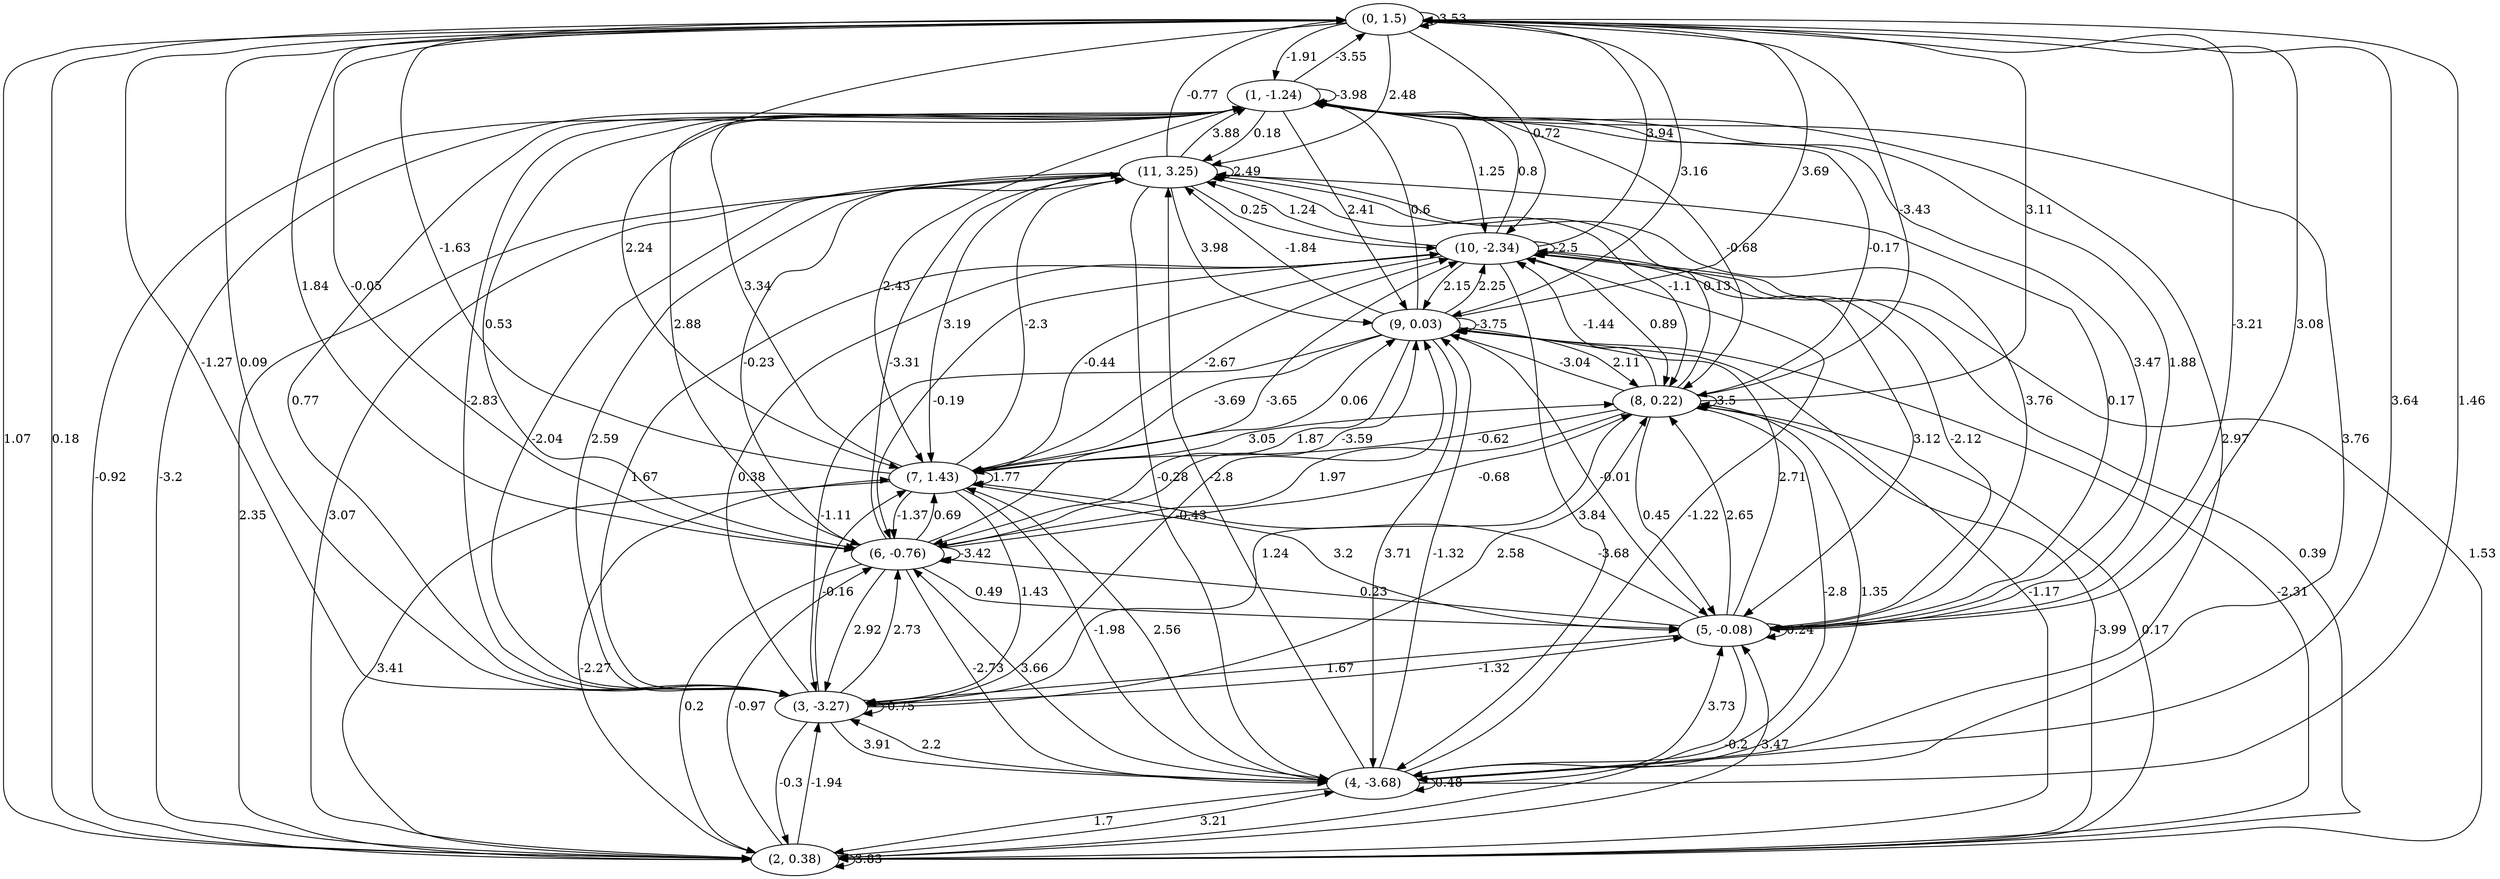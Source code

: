 digraph {
    0 [ label = "(0, 1.5)" ]
    1 [ label = "(1, -1.24)" ]
    2 [ label = "(2, 0.38)" ]
    3 [ label = "(3, -3.27)" ]
    4 [ label = "(4, -3.68)" ]
    5 [ label = "(5, -0.08)" ]
    6 [ label = "(6, -0.76)" ]
    7 [ label = "(7, 1.43)" ]
    8 [ label = "(8, 0.22)" ]
    9 [ label = "(9, 0.03)" ]
    10 [ label = "(10, -2.34)" ]
    11 [ label = "(11, 3.25)" ]
    0 -> 0 [ label = "3.53" ]
    1 -> 1 [ label = "-3.98" ]
    2 -> 2 [ label = "3.83" ]
    3 -> 3 [ label = "-0.75" ]
    4 -> 4 [ label = "0.48" ]
    5 -> 5 [ label = "0.24" ]
    6 -> 6 [ label = "-3.42" ]
    7 -> 7 [ label = "1.77" ]
    8 -> 8 [ label = "3.5" ]
    9 -> 9 [ label = "-3.75" ]
    10 -> 10 [ label = "-2.5" ]
    11 -> 11 [ label = "2.49" ]
    1 -> 0 [ label = "-3.55" ]
    2 -> 0 [ label = "0.18" ]
    3 -> 0 [ label = "0.09" ]
    4 -> 0 [ label = "1.46" ]
    5 -> 0 [ label = "-3.21" ]
    6 -> 0 [ label = "-0.05" ]
    7 -> 0 [ label = "-1.63" ]
    8 -> 0 [ label = "3.11" ]
    9 -> 0 [ label = "3.69" ]
    10 -> 0 [ label = "3.94" ]
    11 -> 0 [ label = "-0.77" ]
    0 -> 1 [ label = "-1.91" ]
    2 -> 1 [ label = "-3.2" ]
    3 -> 1 [ label = "-2.83" ]
    4 -> 1 [ label = "3.76" ]
    5 -> 1 [ label = "1.88" ]
    6 -> 1 [ label = "2.88" ]
    7 -> 1 [ label = "3.34" ]
    8 -> 1 [ label = "-0.17" ]
    9 -> 1 [ label = "0.6" ]
    10 -> 1 [ label = "0.8" ]
    11 -> 1 [ label = "3.88" ]
    0 -> 2 [ label = "1.07" ]
    1 -> 2 [ label = "-0.92" ]
    3 -> 2 [ label = "-0.3" ]
    4 -> 2 [ label = "1.7" ]
    5 -> 2 [ label = "-0.2" ]
    6 -> 2 [ label = "0.2" ]
    7 -> 2 [ label = "3.41" ]
    8 -> 2 [ label = "-3.99" ]
    9 -> 2 [ label = "-1.17" ]
    10 -> 2 [ label = "0.39" ]
    11 -> 2 [ label = "2.35" ]
    0 -> 3 [ label = "-1.27" ]
    1 -> 3 [ label = "0.77" ]
    2 -> 3 [ label = "-1.94" ]
    4 -> 3 [ label = "2.2" ]
    5 -> 3 [ label = "1.67" ]
    6 -> 3 [ label = "2.92" ]
    7 -> 3 [ label = "1.43" ]
    8 -> 3 [ label = "1.24" ]
    9 -> 3 [ label = "-1.11" ]
    10 -> 3 [ label = "1.67" ]
    11 -> 3 [ label = "-2.04" ]
    0 -> 4 [ label = "3.64" ]
    1 -> 4 [ label = "2.97" ]
    2 -> 4 [ label = "3.21" ]
    3 -> 4 [ label = "3.91" ]
    6 -> 4 [ label = "-2.73" ]
    7 -> 4 [ label = "-1.98" ]
    8 -> 4 [ label = "-2.8" ]
    9 -> 4 [ label = "3.71" ]
    10 -> 4 [ label = "3.84" ]
    11 -> 4 [ label = "-0.28" ]
    0 -> 5 [ label = "3.08" ]
    1 -> 5 [ label = "3.47" ]
    2 -> 5 [ label = "3.47" ]
    3 -> 5 [ label = "-1.32" ]
    4 -> 5 [ label = "3.73" ]
    6 -> 5 [ label = "0.49" ]
    7 -> 5 [ label = "3.2" ]
    8 -> 5 [ label = "0.45" ]
    9 -> 5 [ label = "-0.01" ]
    10 -> 5 [ label = "3.12" ]
    11 -> 5 [ label = "0.17" ]
    0 -> 6 [ label = "1.84" ]
    1 -> 6 [ label = "0.53" ]
    2 -> 6 [ label = "-0.97" ]
    3 -> 6 [ label = "2.73" ]
    4 -> 6 [ label = "3.66" ]
    5 -> 6 [ label = "0.23" ]
    7 -> 6 [ label = "-1.37" ]
    8 -> 6 [ label = "1.97" ]
    9 -> 6 [ label = "1.87" ]
    10 -> 6 [ label = "-0.19" ]
    11 -> 6 [ label = "-0.23" ]
    0 -> 7 [ label = "2.24" ]
    1 -> 7 [ label = "2.43" ]
    2 -> 7 [ label = "-2.27" ]
    3 -> 7 [ label = "-0.16" ]
    4 -> 7 [ label = "2.56" ]
    5 -> 7 [ label = "-3.68" ]
    6 -> 7 [ label = "0.69" ]
    8 -> 7 [ label = "-0.62" ]
    9 -> 7 [ label = "-3.69" ]
    10 -> 7 [ label = "-0.44" ]
    11 -> 7 [ label = "3.19" ]
    0 -> 8 [ label = "-3.43" ]
    1 -> 8 [ label = "-0.68" ]
    2 -> 8 [ label = "0.17" ]
    3 -> 8 [ label = "2.58" ]
    4 -> 8 [ label = "1.35" ]
    5 -> 8 [ label = "2.65" ]
    6 -> 8 [ label = "-0.68" ]
    7 -> 8 [ label = "3.05" ]
    9 -> 8 [ label = "2.11" ]
    10 -> 8 [ label = "0.89" ]
    11 -> 8 [ label = "-1.1" ]
    0 -> 9 [ label = "3.16" ]
    1 -> 9 [ label = "2.41" ]
    2 -> 9 [ label = "-2.31" ]
    3 -> 9 [ label = "-0.43" ]
    4 -> 9 [ label = "-1.32" ]
    5 -> 9 [ label = "2.71" ]
    6 -> 9 [ label = "-3.59" ]
    7 -> 9 [ label = "0.06" ]
    8 -> 9 [ label = "-3.04" ]
    10 -> 9 [ label = "2.15" ]
    11 -> 9 [ label = "3.98" ]
    0 -> 10 [ label = "0.72" ]
    1 -> 10 [ label = "1.25" ]
    2 -> 10 [ label = "1.53" ]
    3 -> 10 [ label = "0.38" ]
    4 -> 10 [ label = "-1.22" ]
    5 -> 10 [ label = "-2.12" ]
    6 -> 10 [ label = "-3.65" ]
    7 -> 10 [ label = "-2.67" ]
    8 -> 10 [ label = "-1.44" ]
    9 -> 10 [ label = "2.25" ]
    11 -> 10 [ label = "0.25" ]
    0 -> 11 [ label = "2.48" ]
    1 -> 11 [ label = "0.18" ]
    2 -> 11 [ label = "3.07" ]
    3 -> 11 [ label = "2.59" ]
    4 -> 11 [ label = "-2.8" ]
    5 -> 11 [ label = "3.76" ]
    6 -> 11 [ label = "-3.31" ]
    7 -> 11 [ label = "-2.3" ]
    8 -> 11 [ label = "0.13" ]
    9 -> 11 [ label = "-1.84" ]
    10 -> 11 [ label = "1.24" ]
}

